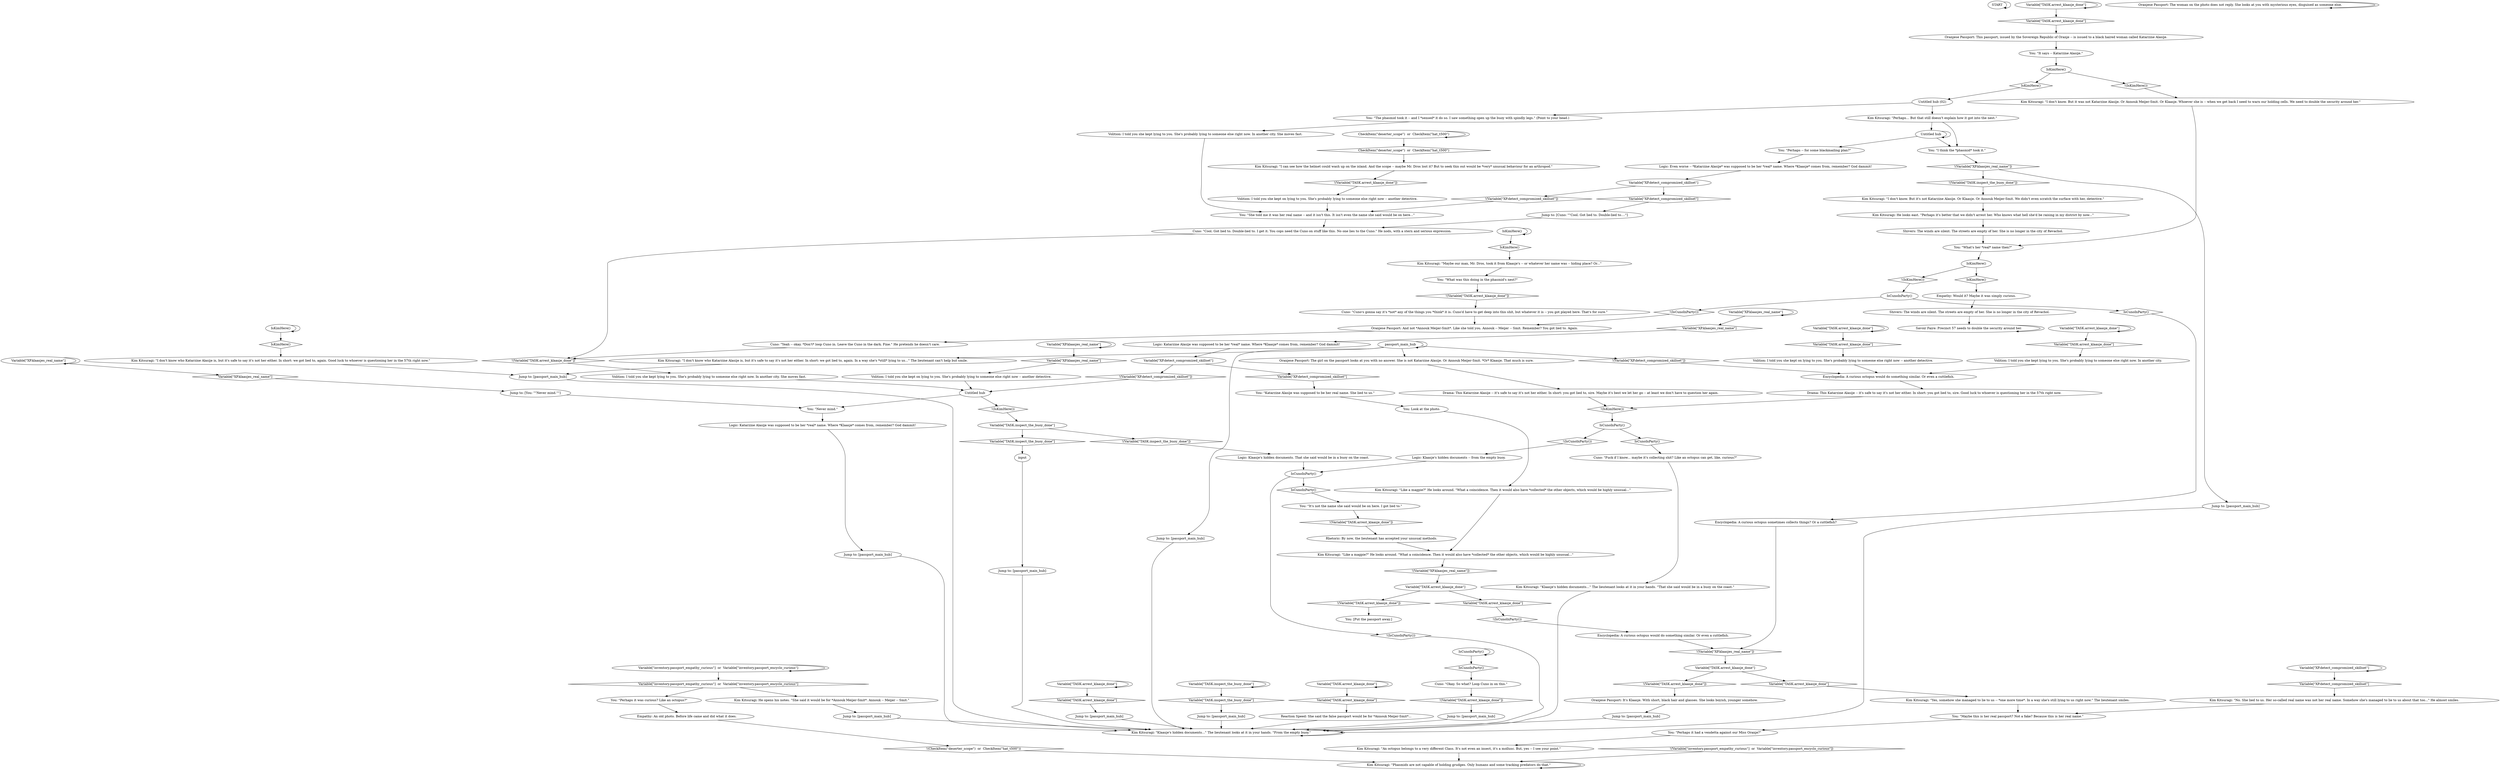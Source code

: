 # INVENTORY / KLAASJE PASSPORT
# This is the inventory interaction folder for the readable item: Klaasje's Passport!
# ==================================================
digraph G {
	  0 [label="START"];
	  1 [label="input"];
	  2 [label="Logic: Klaasje's hidden documents -- from the empty buoy."];
	  3 [label="Oranjese Passport: The woman on the photo does not reply. She looks at you with mysterious eyes, disguised as someone else."];
	  4 [label="Encyclopedia: A curious octopus sometimes collects things? Or a cuttlefish?"];
	  5 [label="Cuno: \"Cuno's gonna say it's *not* any of the things you *think* it is. Cuno'd have to get deep into this shit, but whatever it is -- you got played here. That's for sure.\""];
	  6 [label="Shivers: The winds are silent. The streets are empty of her. She is no longer in the city of Revachol."];
	  7 [label="Encyclopedia: A curious octopus would do something similar. Or even a cuttlefish."];
	  8 [label="Untitled hub (02)"];
	  9 [label="Kim Kitsuragi: He opens his notes. \"She said it would be for *Annouk Meijer-Smit*. Annouk -- Meijer -- Smit.\""];
	  10 [label="You: \"Perhaps it had a vendetta against our Miss Oranje?\""];
	  11 [label="Kim Kitsuragi: \"No. She lied to us. Her so-called real name was not her real name. Somehow she's managed to lie to us about that too...\" He almost smiles."];
	  12 [label="Variable[\"TASK.arrest_klaasje_done\"]"];
	  13 [label="Variable[\"TASK.arrest_klaasje_done\"]", shape=diamond];
	  14 [label="!(Variable[\"TASK.arrest_klaasje_done\"])", shape=diamond];
	  15 [label="Jump to: [Cuno: \"\"Cool. Got lied to. Double-lied to....\"]"];
	  16 [label="Variable[\"TASK.arrest_klaasje_done\"]"];
	  17 [label="Variable[\"TASK.arrest_klaasje_done\"]", shape=diamond];
	  18 [label="!(Variable[\"TASK.arrest_klaasje_done\"])", shape=diamond];
	  19 [label="Empathy: Would it? Maybe it was simply curious."];
	  20 [label="Variable[\"TASK.arrest_klaasje_done\"]"];
	  21 [label="Variable[\"TASK.arrest_klaasje_done\"]", shape=diamond];
	  22 [label="!(Variable[\"TASK.arrest_klaasje_done\"])", shape=diamond];
	  23 [label="Variable[\"XP.klaasjes_real_name\"]"];
	  24 [label="Variable[\"XP.klaasjes_real_name\"]", shape=diamond];
	  25 [label="!(Variable[\"XP.klaasjes_real_name\"])", shape=diamond];
	  26 [label="Kim Kitsuragi: \"Like a magpie?\" He looks around. \"What a coincidence. Then it would also have *collected* the other objects, which would be highly unusual...\""];
	  27 [label="Oranjese Passport: It's Klaasje. With short, black hair and glasses. She looks boyish, younger somehow."];
	  28 [label="Kim Kitsuragi: \"I don't know who Katarzine Alasije is, but it's safe to say it's not her either. In short: we got lied to, again. In a way she's *still* lying to us...\" The lieutenant can't help but smile."];
	  29 [label="You: [Put the passport away.]"];
	  30 [label="Drama: This Katarzine Alasije -- it's safe to say it's not her either. In short: you got lied to, sire. Maybe it's best we let her go -- at least we don't have to question her again."];
	  31 [label="Variable[\"TASK.arrest_klaasje_done\"]"];
	  32 [label="Variable[\"TASK.arrest_klaasje_done\"]", shape=diamond];
	  33 [label="!(Variable[\"TASK.arrest_klaasje_done\"])", shape=diamond];
	  34 [label="IsKimHere()"];
	  35 [label="IsKimHere()", shape=diamond];
	  36 [label="!(IsKimHere())", shape=diamond];
	  37 [label="Jump to: [passport_main_hub]"];
	  38 [label="Savoir Faire: Precinct 57 needs to double the security around her."];
	  39 [label="Jump to: [passport_main_hub]"];
	  40 [label="You: \"What was this doing in the phasmid's nest?\""];
	  41 [label="Untitled hub"];
	  42 [label="You: \"The phasmid took it -- and I *sensed* it do so. I saw something open up the buoy with spindly legs.\" (Point to your head.)"];
	  43 [label="You: \"Katarzine Alasije was supposed to be her real name. She lied to us.\""];
	  44 [label="Variable[\"TASK.arrest_klaasje_done\"]"];
	  45 [label="Variable[\"TASK.arrest_klaasje_done\"]", shape=diamond];
	  46 [label="!(Variable[\"TASK.arrest_klaasje_done\"])", shape=diamond];
	  47 [label="Jump to: [passport_main_hub]"];
	  48 [label="Variable[\"XP.detect_compromized_skillset\"]"];
	  49 [label="Variable[\"XP.detect_compromized_skillset\"]", shape=diamond];
	  50 [label="!(Variable[\"XP.detect_compromized_skillset\"])", shape=diamond];
	  51 [label="You: \"What's her *real* name then?\""];
	  52 [label="Jump to: [passport_main_hub]"];
	  53 [label="Kim Kitsuragi: \"Klaasje's hidden documents...\" The lieutenant looks at it in your hands. \"From the empty buoy.\""];
	  54 [label="passport_main_hub"];
	  55 [label="You: Look at the photo."];
	  56 [label="Kim Kitsuragi: \"Yes, somehow she managed to lie to us -- *one more time*. In a way she's still lying to us right now.\" The lieutenant smiles."];
	  57 [label="Kim Kitsuragi: \"I don't know who Katarzine Alasije is, but it's safe to say it's not her either. In short: we got lied to, again. Good luck to whoever is questioning her in the 57th right now.\""];
	  58 [label="Variable[\"TASK.inspect_the_buoy_done\"]"];
	  59 [label="Variable[\"TASK.inspect_the_buoy_done\"]", shape=diamond];
	  60 [label="!(Variable[\"TASK.inspect_the_buoy_done\"])", shape=diamond];
	  61 [label="You: \"It's not the name she said would be on here. I got lied to.\""];
	  62 [label="Reaction Speed: She said the false passport would be for *Annouk Meijer-Smit*..."];
	  63 [label="Volition: I told you she kept on lying to you. She's probably lying to someone else right now -- another detective."];
	  64 [label="Volition: I told you she kept lying to you. She's probably lying to someone else right now. In another city. She moves fast."];
	  65 [label="Kim Kitsuragi: \"Like a magpie?\" He looks around. \"What a coincidence. Then it would also have *collected* the other objects, which would be highly unusual...\""];
	  66 [label="CheckItem(\"deserter_scope\")  or  CheckItem(\"hat_t500\")"];
	  67 [label="CheckItem(\"deserter_scope\")  or  CheckItem(\"hat_t500\")", shape=diamond];
	  68 [label="!(CheckItem(\"deserter_scope\")  or  CheckItem(\"hat_t500\"))", shape=diamond];
	  69 [label="Jump to: [passport_main_hub]"];
	  70 [label="Kim Kitsuragi: \"I don't know. But it's not Katarzine Alasije. Or Klaasje. Or Annouk Meijer-Smit. We didn't even scratch the surface with her, detective.\""];
	  71 [label="Kim Kitsuragi: \"Klaasje's hidden documents...\" The lieutenant looks at it in your hands. \"That she said would be in a buoy on the coast.\""];
	  72 [label="Encyclopedia: A curious octopus would do something similar. Or even a cuttlefish."];
	  73 [label="Oranjese Passport: And not *Annouk Meijer-Smit*. Like she told you. Annouk -- Meijer -- Smit. Remember? You got lied to. Again."];
	  74 [label="Oranjese Passport: The girl on the passport looks at you with no answer. She is not Katarzine Alasije. Or Annouk Meijer-Smit. *Or* Klaasje. That much is sure."];
	  75 [label="You: \"It says -- Katarzine Alasije.\""];
	  76 [label="IsKimHere()"];
	  77 [label="IsKimHere()", shape=diamond];
	  78 [label="!(IsKimHere())", shape=diamond];
	  79 [label="You: \"She told me it was her real name -- and it isn't this. It isn't even the name she said would be on here...\""];
	  80 [label="Jump to: [passport_main_hub]"];
	  81 [label="Empathy: An old photo. Before life came and did what it does."];
	  82 [label="Kim Kitsuragi: \"An octopus belongs to a very different Class. It's not even an insect, it's a mollusc. But, yes -- I see your point.\""];
	  83 [label="Kim Kitsuragi: \"Phasmids are not capable of holding grudges. Only humans and some tracking predators do that.\""];
	  84 [label="Jump to: [passport_main_hub]"];
	  85 [label="Variable[\"XP.klaasjes_real_name\"]"];
	  86 [label="Variable[\"XP.klaasjes_real_name\"]", shape=diamond];
	  87 [label="!(Variable[\"XP.klaasjes_real_name\"])", shape=diamond];
	  88 [label="Jump to: [passport_main_hub]"];
	  89 [label="Jump to: [You: \"\"Never mind.\"\"]"];
	  90 [label="Logic: Even worse -- *Katarzine Alasije* was supposed to be her *real* name. Where *Klaasje* comes from, remember? God dammit!"];
	  91 [label="Kim Kitsuragi: \"Perhaps... But that still doesn't explain how it got into the nest.\""];
	  92 [label="You: \"Maybe this is her real passport? Not a fake? Because this is her real name.\""];
	  93 [label="Jump to: [passport_main_hub]"];
	  94 [label="Oranjese Passport: This passport, issued by the Sovereign Republic of Oranje -- is issued to a black haired woman called Katarzine Alasije."];
	  95 [label="Volition: I told you she kept on lying to you. She's probably lying to someone else right now -- another detective."];
	  96 [label="Logic: Katarzine Alasije was supposed to be her *real* name. Where *Klaasje* comes from, remember? God dammit!"];
	  97 [label="Cuno: \"Yeah -- okay. *Don't* loop Cuno in. Leave the Cuno in the dark. Fine.\" He pretends he doesn't care."];
	  98 [label="Variable[\"XP.klaasjes_real_name\"]"];
	  99 [label="Variable[\"XP.klaasjes_real_name\"]", shape=diamond];
	  100 [label="!(Variable[\"XP.klaasjes_real_name\"])", shape=diamond];
	  101 [label="Rhetoric: By now, the lieutenant has accepted your unusual methods."];
	  102 [label="Volition: I told you she kept lying to you. She's probably lying to someone else right now. In another city."];
	  103 [label="Kim Kitsuragi: \"I don't know. But it was not Katarzine Alasije. Or Annouk Meijer-Smit. Or Klaasje. Whoever she is -- when we get back I need to warn our holding cells. We need to double the security around her.\""];
	  104 [label="IsCunoInParty()"];
	  105 [label="IsCunoInParty()", shape=diamond];
	  106 [label="!(IsCunoInParty())", shape=diamond];
	  107 [label="Drama: This Katarzine Alasije -- it's safe to say it's not her either. In short: you got lied to, sire. Good luck to whoever is questioning her in the 57th right now."];
	  108 [label="Variable[\"inventory.passport_empathy_curious\"]  or  Variable[\"inventory.passport_encyclo_curious\"]"];
	  109 [label="Variable[\"inventory.passport_empathy_curious\"]  or  Variable[\"inventory.passport_encyclo_curious\"]", shape=diamond];
	  110 [label="!(Variable[\"inventory.passport_empathy_curious\"]  or  Variable[\"inventory.passport_encyclo_curious\"])", shape=diamond];
	  111 [label="IsCunoInParty()"];
	  112 [label="IsCunoInParty()", shape=diamond];
	  113 [label="!(IsCunoInParty())", shape=diamond];
	  114 [label="Variable[\"TASK.inspect_the_buoy_done\"]"];
	  115 [label="Variable[\"TASK.inspect_the_buoy_done\"]", shape=diamond];
	  116 [label="!(Variable[\"TASK.inspect_the_buoy_done\"])", shape=diamond];
	  117 [label="Cuno: \"Fuck if I know... maybe it's collecting shit? Like an octopus can get, like, curious?\""];
	  118 [label="IsKimHere()"];
	  119 [label="IsKimHere()", shape=diamond];
	  120 [label="!(IsKimHere())", shape=diamond];
	  121 [label="Variable[\"XP.detect_compromized_skillset\"]"];
	  122 [label="Variable[\"XP.detect_compromized_skillset\"]", shape=diamond];
	  123 [label="!(Variable[\"XP.detect_compromized_skillset\"])", shape=diamond];
	  124 [label="Cuno: \"Cool. Got lied to. Double-lied to. I get it. You cops need the Cuno on stuff like this. No one lies to the Cuno.\" He nods, with a stern and serious expression."];
	  125 [label="Variable[\"XP.detect_compromized_skillset\"]"];
	  126 [label="Variable[\"XP.detect_compromized_skillset\"]", shape=diamond];
	  127 [label="!(Variable[\"XP.detect_compromized_skillset\"])", shape=diamond];
	  128 [label="Kim Kitsuragi: \"I can see how the helmet could wash up on the island. And the scope -- maybe Mr. Dros lost it? But to seek this out would be *very* unusual behaviour for an arthropod.\""];
	  129 [label="You: \"Perhaps it was curious? Like an octopus?\""];
	  130 [label="Shivers: The winds are silent. The streets are empty of her. She is no longer in the city of Revachol."];
	  131 [label="IsCunoInParty()"];
	  132 [label="IsCunoInParty()", shape=diamond];
	  133 [label="!(IsCunoInParty())", shape=diamond];
	  134 [label="Untitled hub"];
	  135 [label="You: \"Never mind.\""];
	  136 [label="IsKimHere()"];
	  137 [label="IsKimHere()", shape=diamond];
	  138 [label="!(IsKimHere())", shape=diamond];
	  139 [label="Variable[\"TASK.arrest_klaasje_done\"]"];
	  140 [label="Variable[\"TASK.arrest_klaasje_done\"]", shape=diamond];
	  141 [label="!(Variable[\"TASK.arrest_klaasje_done\"])", shape=diamond];
	  142 [label="Jump to: [passport_main_hub]"];
	  143 [label="Logic: Katarzine Alasije was supposed to be her *real* name. Where *Klaasje* comes from, remember? God dammit!"];
	  144 [label="Volition: I told you she kept lying to you. She's probably lying to someone else right now. In another city. She moves fast."];
	  145 [label="Variable[\"TASK.arrest_klaasje_done\"]"];
	  146 [label="Variable[\"TASK.arrest_klaasje_done\"]", shape=diamond];
	  147 [label="!(Variable[\"TASK.arrest_klaasje_done\"])", shape=diamond];
	  148 [label="Kim Kitsuragi: \"Maybe our man, Mr. Dros, took it from Klaasje's -- or whatever her name was -- hiding place? Or...\""];
	  149 [label="You: \"I think the *phasmid* took it.\""];
	  150 [label="Volition: I told you she kept on lying to you. She's probably lying to someone else right now -- another detective."];
	  151 [label="Logic: Klaasje's hidden documents. That she said would be in a buoy on the coast."];
	  152 [label="Cuno: \"Okay. So what? Loop Cuno in on this.\""];
	  153 [label="IsCunoInParty()"];
	  154 [label="IsCunoInParty()", shape=diamond];
	  155 [label="!(IsCunoInParty())", shape=diamond];
	  156 [label="You: \"Perhaps -- for some blackmailing plan?\""];
	  157 [label="Kim Kitsuragi: He looks east. \"Perhaps it's better that we didn't arrest her. Who knows what hell she'd be raising in my district by now...\""];
	  0 -> 0
	  1 -> 93
	  2 -> 153
	  3 -> 3
	  4 -> 87
	  5 -> 73
	  6 -> 38
	  7 -> 107
	  8 -> 42
	  8 -> 91
	  9 -> 84
	  10 -> 82
	  11 -> 92
	  12 -> 12
	  12 -> 13
	  13 -> 150
	  14 -> 101
	  15 -> 124
	  16 -> 16
	  16 -> 17
	  17 -> 62
	  18 -> 63
	  19 -> 6
	  20 -> 20
	  20 -> 21
	  21 -> 102
	  22 -> 69
	  23 -> 24
	  23 -> 23
	  24 -> 143
	  25 -> 88
	  25 -> 60
	  26 -> 65
	  27 -> 80
	  28 -> 142
	  30 -> 36
	  31 -> 32
	  31 -> 31
	  32 -> 37
	  33 -> 5
	  34 -> 34
	  34 -> 35
	  35 -> 148
	  36 -> 131
	  37 -> 53
	  38 -> 38
	  39 -> 53
	  40 -> 33
	  41 -> 41
	  41 -> 156
	  41 -> 149
	  42 -> 64
	  43 -> 55
	  44 -> 44
	  44 -> 45
	  45 -> 94
	  46 -> 144
	  47 -> 53
	  48 -> 48
	  48 -> 49
	  49 -> 11
	  50 -> 7
	  51 -> 136
	  52 -> 53
	  53 -> 53
	  54 -> 39
	  54 -> 74
	  54 -> 50
	  54 -> 54
	  54 -> 28
	  55 -> 26
	  56 -> 92
	  57 -> 142
	  58 -> 58
	  58 -> 59
	  59 -> 52
	  60 -> 70
	  61 -> 14
	  62 -> 53
	  63 -> 79
	  64 -> 79
	  65 -> 100
	  66 -> 66
	  66 -> 67
	  67 -> 128
	  68 -> 83
	  69 -> 53
	  70 -> 157
	  71 -> 53
	  72 -> 87
	  73 -> 97
	  74 -> 30
	  75 -> 118
	  76 -> 76
	  76 -> 77
	  77 -> 57
	  78 -> 114
	  79 -> 124
	  80 -> 53
	  81 -> 68
	  82 -> 83
	  83 -> 83
	  84 -> 53
	  85 -> 85
	  85 -> 86
	  86 -> 95
	  87 -> 139
	  88 -> 53
	  89 -> 135
	  90 -> 125
	  91 -> 41
	  91 -> 149
	  92 -> 10
	  93 -> 53
	  94 -> 75
	  95 -> 134
	  96 -> 47
	  97 -> 46
	  98 -> 98
	  98 -> 99
	  99 -> 89
	  100 -> 145
	  101 -> 65
	  102 -> 7
	  103 -> 51
	  104 -> 104
	  104 -> 105
	  105 -> 152
	  106 -> 72
	  107 -> 36
	  108 -> 108
	  108 -> 109
	  109 -> 129
	  109 -> 9
	  110 -> 83
	  111 -> 112
	  111 -> 113
	  112 -> 4
	  113 -> 73
	  114 -> 115
	  114 -> 116
	  115 -> 1
	  116 -> 151
	  117 -> 71
	  118 -> 120
	  118 -> 119
	  119 -> 8
	  120 -> 103
	  121 -> 122
	  121 -> 123
	  122 -> 43
	  123 -> 134
	  124 -> 46
	  125 -> 126
	  125 -> 127
	  126 -> 15
	  127 -> 79
	  128 -> 18
	  129 -> 81
	  130 -> 51
	  131 -> 132
	  131 -> 133
	  132 -> 117
	  133 -> 2
	  134 -> 78
	  134 -> 135
	  135 -> 96
	  136 -> 137
	  136 -> 138
	  137 -> 19
	  138 -> 111
	  139 -> 140
	  139 -> 141
	  140 -> 56
	  141 -> 27
	  142 -> 53
	  143 -> 121
	  144 -> 134
	  145 -> 146
	  145 -> 147
	  146 -> 106
	  147 -> 29
	  148 -> 40
	  149 -> 25
	  150 -> 7
	  151 -> 153
	  152 -> 22
	  153 -> 154
	  153 -> 155
	  154 -> 61
	  155 -> 53
	  156 -> 90
	  157 -> 130
}

